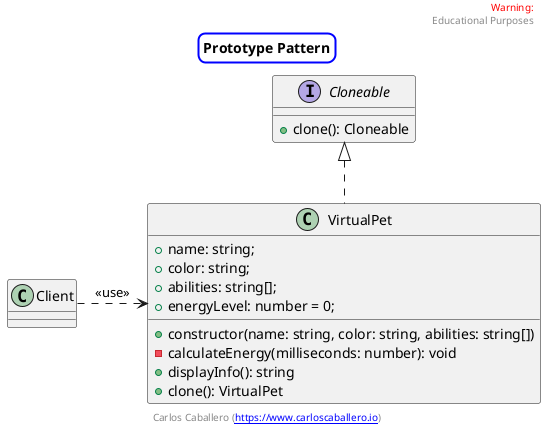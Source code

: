 
@startuml
skinparam titleBorderRoundCorner 15
skinparam titleBorderThickness 2
skinparam titleBorderColor blue


header
<font color=red>Warning:</font>
Educational Purposes
endheader

center footer Carlos Caballero ([[https://www.carloscaballero.io https://www.carloscaballero.io]])


title Prototype Pattern

interface Cloneable {
    + clone(): Cloneable
}

class VirtualPet implements Cloneable{
    + name: string;
    + color: string;
    + abilities: string[];
    + energyLevel: number = 0;

    + constructor(name: string, color: string, abilities: string[])
    - calculateEnergy(milliseconds: number): void
    + displayInfo(): string
    + clone(): VirtualPet
}


class Client { }

Client .> VirtualPet : "<<use>>"



@enduml